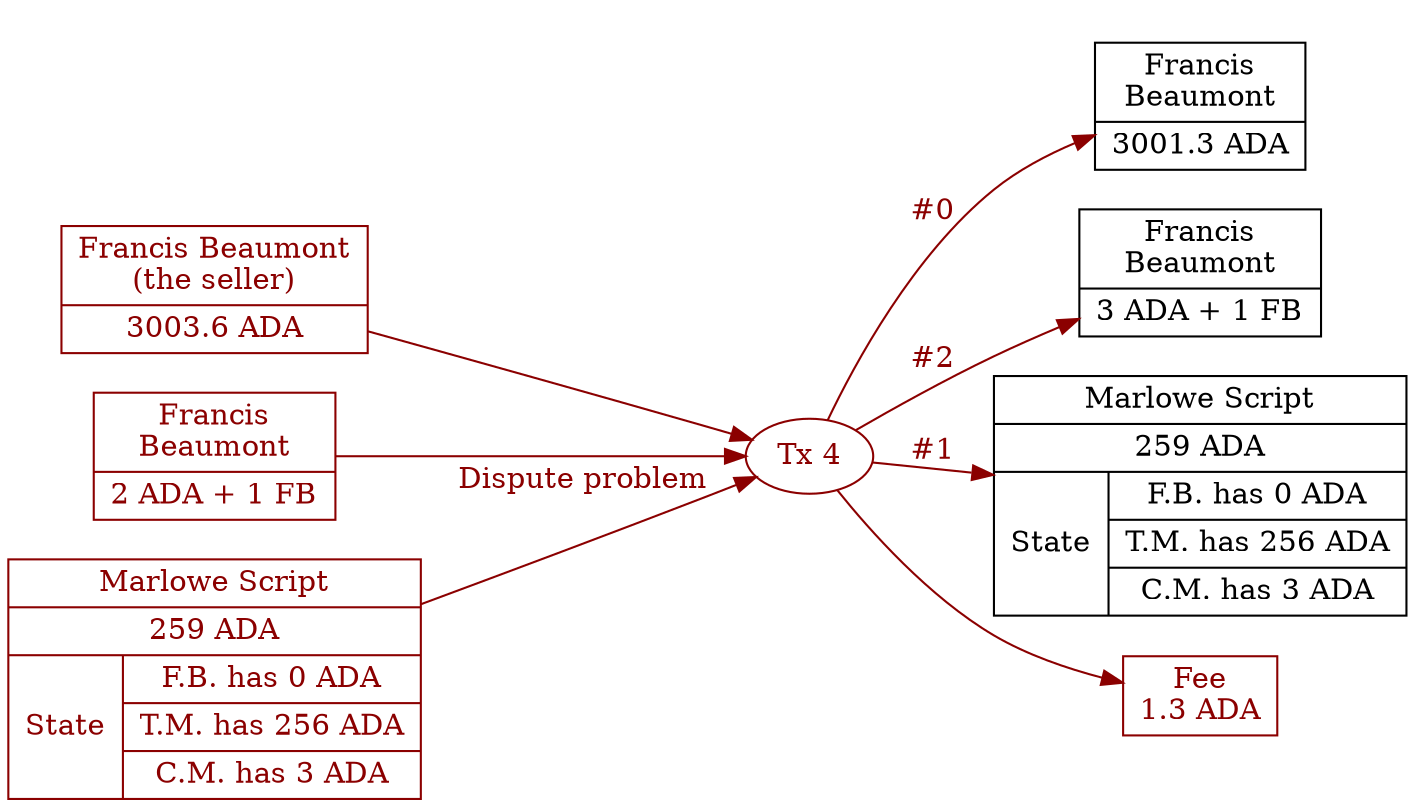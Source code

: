 digraph EscrowUtxos {


rankdir=LR

node [shape=record]


Tx0SellerAda [label="Francis Beaumont\n(the seller)|3003.6 ADA" color=darkred fontcolor=darkred]

Tx0SellerToken [label="Francis\nBeaumont|2 ADA + 1 FB" color=darkred fontcolor=darkred]


Tx3_1 [label="Marlowe Script|259 ADA|{State|{F.B. has 0 ADA|T.M. has 256 ADA|C.M. has 3 ADA}}" color=darkred fontcolor=darkred]


Tx4 [shape=oval label="Tx 4" color=darkred fontcolor=darkred]

Tx3_1 -> Tx4 [label="Dispute problem" color=darkred fontcolor=darkred]

Tx0SellerAda -> Tx4 [color=darkred fontcolor=darkred]

Tx0SellerToken -> Tx4 [color=darkred fontcolor=darkred]


subgraph cluster_4 {

peripheries=0

Tx4_0 [label="Francis\nBeaumont|3001.3 ADA" color=black fontcolor=black]

Tx4_2 [label="Francis\nBeaumont|3 ADA + 1 FB" color=black fontcolor=black]

}

Tx4 -> Tx4_0 [label="#0" color=darkred fontcolor=darkred]

Tx4 -> Tx4_2 [label="#2" color=darkred fontcolor=darkred]


Tx4_1 [label="Marlowe Script|259 ADA|{State|{F.B. has 0 ADA|T.M. has 256 ADA|C.M. has 3 ADA}}" color=black fontcolor=black]

Tx4 -> Tx4_1 [label="#1" color=darkred fontcolor=darkred]


Tx4_Fee [label="Fee\n1.3 ADA" color=darkred fontcolor=darkred]

Tx4 -> Tx4_Fee [color=darkred fontcolor=darkred]


}
